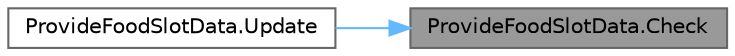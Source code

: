 digraph "ProvideFoodSlotData.Check"
{
 // LATEX_PDF_SIZE
  bgcolor="transparent";
  edge [fontname=Helvetica,fontsize=10,labelfontname=Helvetica,labelfontsize=10];
  node [fontname=Helvetica,fontsize=10,shape=box,height=0.2,width=0.4];
  rankdir="RL";
  Node1 [id="Node000001",label="ProvideFoodSlotData.Check",height=0.2,width=0.4,color="gray40", fillcolor="grey60", style="filled", fontcolor="black",tooltip=" "];
  Node1 -> Node2 [id="edge2_Node000001_Node000002",dir="back",color="steelblue1",style="solid",tooltip=" "];
  Node2 [id="Node000002",label="ProvideFoodSlotData.Update",height=0.2,width=0.4,color="grey40", fillcolor="white", style="filled",URL="$class_provide_food_slot_data.html#a929e72c9a34387b918270e9dec5ff4f6",tooltip=" "];
}
